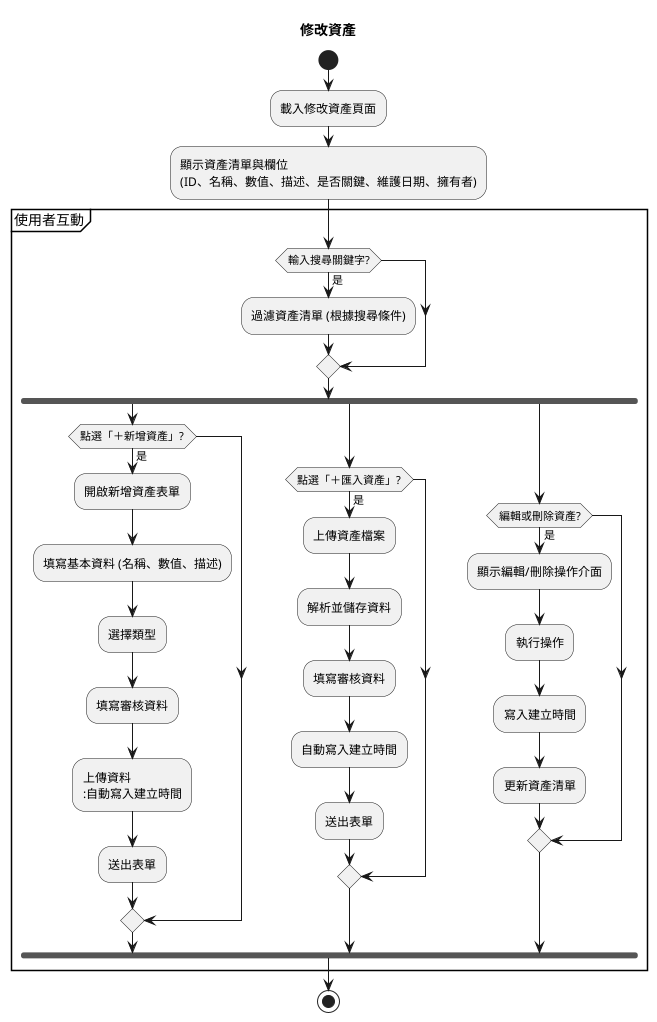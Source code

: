 @startuml edit_asset_activity
title 修改資產
start

:載入修改資產頁面;

:顯示資產清單與欄位
(ID、名稱、數值、描述、是否關鍵、維護日期、擁有者);

partition "使用者互動" {

    if (輸入搜尋關鍵字?) then (是)
        :過濾資產清單 (根據搜尋條件);
    endif
    fork
        if (點選「＋新增資產」?) then (是)
            :開啟新增資產表單;
            :填寫基本資料 (名稱、數值、描述);
            :選擇類型;
            :填寫審核資料;
            :上傳資料
            :自動寫入建立時間;
            :送出表單;
        endif
    fork again
        if (點選「＋匯入資產」?) then (是)
            :上傳資產檔案;
            :解析並儲存資料;
            :填寫審核資料;
            :自動寫入建立時間;
            :送出表單;
        endif
    fork again
        if (編輯或刪除資產?) then (是)
            :顯示編輯/刪除操作介面;
            :執行操作;
            :寫入建立時間;
            :更新資產清單;
        endif
    end fork
}

stop

@enduml
